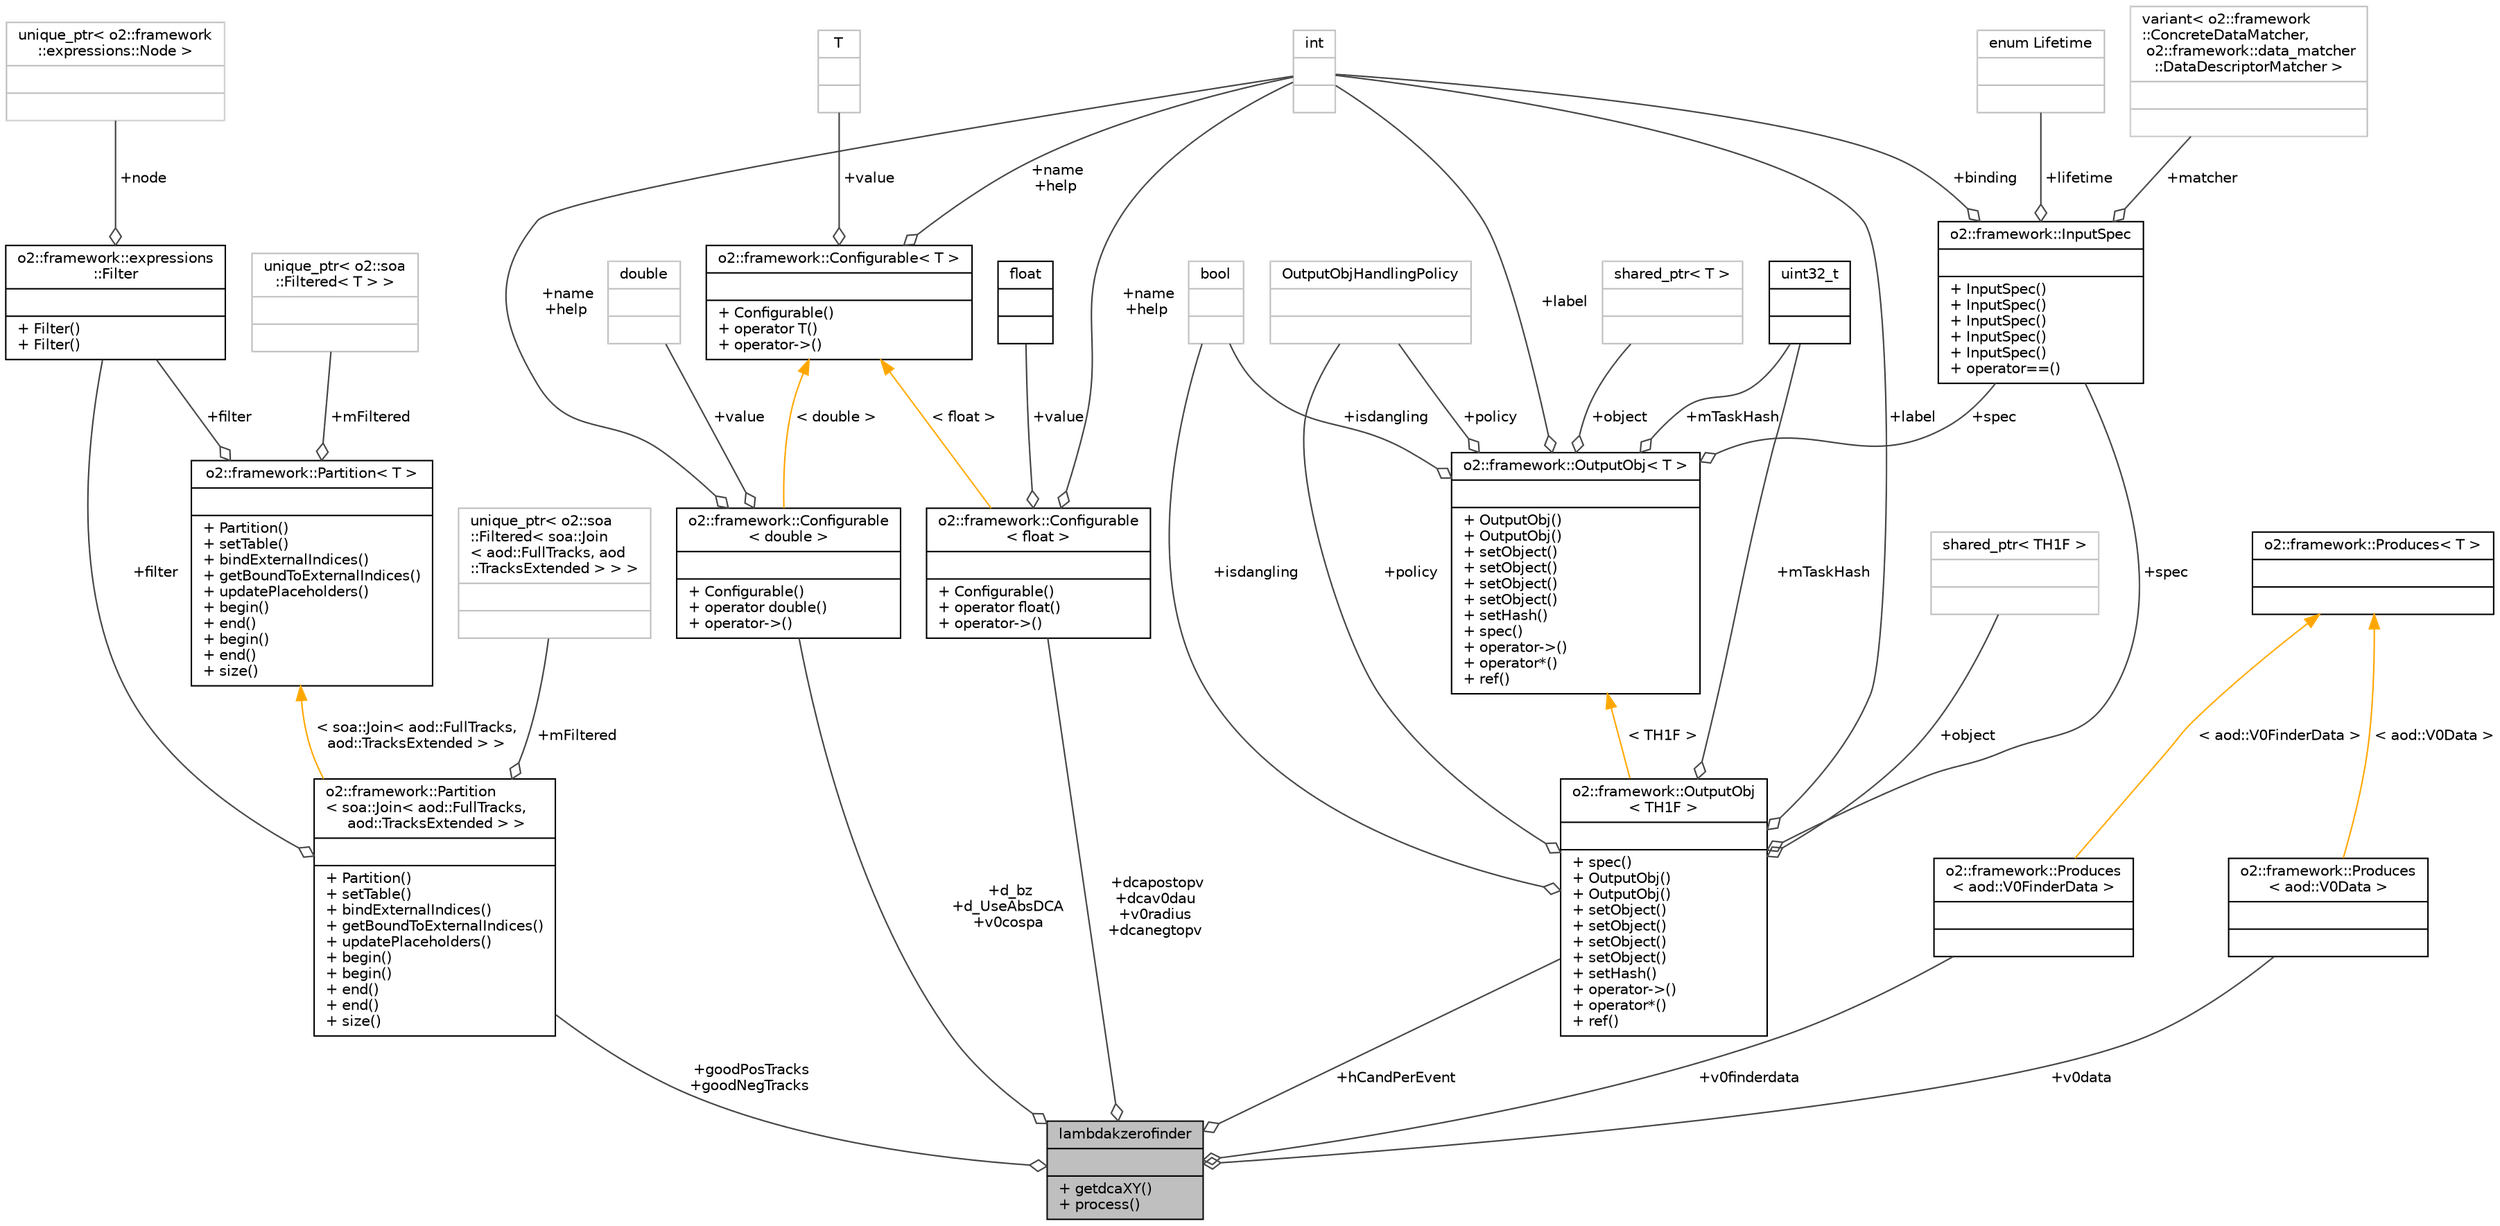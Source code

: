 digraph "lambdakzerofinder"
{
 // INTERACTIVE_SVG=YES
  bgcolor="transparent";
  edge [fontname="Helvetica",fontsize="10",labelfontname="Helvetica",labelfontsize="10"];
  node [fontname="Helvetica",fontsize="10",shape=record];
  Node1 [label="{lambdakzerofinder\n||+ getdcaXY()\l+ process()\l}",height=0.2,width=0.4,color="black", fillcolor="grey75", style="filled", fontcolor="black"];
  Node2 -> Node1 [color="grey25",fontsize="10",style="solid",label=" +d_bz\n+d_UseAbsDCA\n+v0cospa" ,arrowhead="odiamond",fontname="Helvetica"];
  Node2 [label="{o2::framework::Configurable\l\< double \>\n||+ Configurable()\l+ operator double()\l+ operator-\>()\l}",height=0.2,width=0.4,color="black",URL="$d8/d71/structo2_1_1framework_1_1Configurable.html"];
  Node3 -> Node2 [color="grey25",fontsize="10",style="solid",label=" +value" ,arrowhead="odiamond",fontname="Helvetica"];
  Node3 [label="{double\n||}",height=0.2,width=0.4,color="grey75"];
  Node4 -> Node2 [color="grey25",fontsize="10",style="solid",label=" +name\n+help" ,arrowhead="odiamond",fontname="Helvetica"];
  Node4 [label="{int\n||}",height=0.2,width=0.4,color="grey75"];
  Node5 -> Node2 [dir="back",color="orange",fontsize="10",style="solid",label=" \< double \>" ,fontname="Helvetica"];
  Node5 [label="{o2::framework::Configurable\< T \>\n||+ Configurable()\l+ operator T()\l+ operator-\>()\l}",height=0.2,width=0.4,color="black",URL="$d8/d71/structo2_1_1framework_1_1Configurable.html"];
  Node4 -> Node5 [color="grey25",fontsize="10",style="solid",label=" +name\n+help" ,arrowhead="odiamond",fontname="Helvetica"];
  Node6 -> Node5 [color="grey25",fontsize="10",style="solid",label=" +value" ,arrowhead="odiamond",fontname="Helvetica"];
  Node6 [label="{T\n||}",height=0.2,width=0.4,color="grey75"];
  Node7 -> Node1 [color="grey25",fontsize="10",style="solid",label=" +goodPosTracks\n+goodNegTracks" ,arrowhead="odiamond",fontname="Helvetica"];
  Node7 [label="{o2::framework::Partition\l\< soa::Join\< aod::FullTracks,\l aod::TracksExtended \> \>\n||+ Partition()\l+ setTable()\l+ bindExternalIndices()\l+ getBoundToExternalIndices()\l+ updatePlaceholders()\l+ begin()\l+ begin()\l+ end()\l+ end()\l+ size()\l}",height=0.2,width=0.4,color="black",URL="$d1/dbf/structo2_1_1framework_1_1Partition.html"];
  Node8 -> Node7 [color="grey25",fontsize="10",style="solid",label=" +mFiltered" ,arrowhead="odiamond",fontname="Helvetica"];
  Node8 [label="{unique_ptr\< o2::soa\l::Filtered\< soa::Join\l\< aod::FullTracks, aod\l::TracksExtended \> \> \>\n||}",height=0.2,width=0.4,color="grey75"];
  Node9 -> Node7 [color="grey25",fontsize="10",style="solid",label=" +filter" ,arrowhead="odiamond",fontname="Helvetica"];
  Node9 [label="{o2::framework::expressions\l::Filter\n||+ Filter()\l+ Filter()\l}",height=0.2,width=0.4,color="black",URL="$d1/d9a/structo2_1_1framework_1_1expressions_1_1Filter.html",tooltip="A struct, containing the root of the expression tree. "];
  Node10 -> Node9 [color="grey25",fontsize="10",style="solid",label=" +node" ,arrowhead="odiamond",fontname="Helvetica"];
  Node10 [label="{unique_ptr\< o2::framework\l::expressions::Node \>\n||}",height=0.2,width=0.4,color="grey75"];
  Node11 -> Node7 [dir="back",color="orange",fontsize="10",style="solid",label=" \< soa::Join\< aod::FullTracks,\l aod::TracksExtended \> \>" ,fontname="Helvetica"];
  Node11 [label="{o2::framework::Partition\< T \>\n||+ Partition()\l+ setTable()\l+ bindExternalIndices()\l+ getBoundToExternalIndices()\l+ updatePlaceholders()\l+ begin()\l+ end()\l+ begin()\l+ end()\l+ size()\l}",height=0.2,width=0.4,color="black",URL="$d1/dbf/structo2_1_1framework_1_1Partition.html"];
  Node12 -> Node11 [color="grey25",fontsize="10",style="solid",label=" +mFiltered" ,arrowhead="odiamond",fontname="Helvetica"];
  Node12 [label="{unique_ptr\< o2::soa\l::Filtered\< T \> \>\n||}",height=0.2,width=0.4,color="grey75"];
  Node9 -> Node11 [color="grey25",fontsize="10",style="solid",label=" +filter" ,arrowhead="odiamond",fontname="Helvetica"];
  Node13 -> Node1 [color="grey25",fontsize="10",style="solid",label=" +dcapostopv\n+dcav0dau\n+v0radius\n+dcanegtopv" ,arrowhead="odiamond",fontname="Helvetica"];
  Node13 [label="{o2::framework::Configurable\l\< float \>\n||+ Configurable()\l+ operator float()\l+ operator-\>()\l}",height=0.2,width=0.4,color="black",URL="$d8/d71/structo2_1_1framework_1_1Configurable.html"];
  Node14 -> Node13 [color="grey25",fontsize="10",style="solid",label=" +value" ,arrowhead="odiamond",fontname="Helvetica"];
  Node14 [label="{float\n||}",height=0.2,width=0.4,color="black",URL="$d4/dc3/classfloat.html"];
  Node4 -> Node13 [color="grey25",fontsize="10",style="solid",label=" +name\n+help" ,arrowhead="odiamond",fontname="Helvetica"];
  Node5 -> Node13 [dir="back",color="orange",fontsize="10",style="solid",label=" \< float \>" ,fontname="Helvetica"];
  Node15 -> Node1 [color="grey25",fontsize="10",style="solid",label=" +hCandPerEvent" ,arrowhead="odiamond",fontname="Helvetica"];
  Node15 [label="{o2::framework::OutputObj\l\< TH1F \>\n||+ spec()\l+ OutputObj()\l+ OutputObj()\l+ setObject()\l+ setObject()\l+ setObject()\l+ setObject()\l+ setHash()\l+ operator-\>()\l+ operator*()\l+ ref()\l}",height=0.2,width=0.4,color="black",URL="$d4/d79/structo2_1_1framework_1_1OutputObj.html"];
  Node16 -> Node15 [color="grey25",fontsize="10",style="solid",label=" +policy" ,arrowhead="odiamond",fontname="Helvetica"];
  Node16 [label="{OutputObjHandlingPolicy\n||}",height=0.2,width=0.4,color="grey75"];
  Node17 -> Node15 [color="grey25",fontsize="10",style="solid",label=" +mTaskHash" ,arrowhead="odiamond",fontname="Helvetica"];
  Node17 [label="{uint32_t\n||}",height=0.2,width=0.4,color="black",URL="$d3/d87/classuint32__t.html"];
  Node4 -> Node15 [color="grey25",fontsize="10",style="solid",label=" +label" ,arrowhead="odiamond",fontname="Helvetica"];
  Node18 -> Node15 [color="grey25",fontsize="10",style="solid",label=" +isdangling" ,arrowhead="odiamond",fontname="Helvetica"];
  Node18 [label="{bool\n||}",height=0.2,width=0.4,color="grey75"];
  Node19 -> Node15 [color="grey25",fontsize="10",style="solid",label=" +spec" ,arrowhead="odiamond",fontname="Helvetica"];
  Node19 [label="{o2::framework::InputSpec\n||+ InputSpec()\l+ InputSpec()\l+ InputSpec()\l+ InputSpec()\l+ InputSpec()\l+ operator==()\l}",height=0.2,width=0.4,color="black",URL="$da/d96/structo2_1_1framework_1_1InputSpec.html"];
  Node20 -> Node19 [color="grey25",fontsize="10",style="solid",label=" +lifetime" ,arrowhead="odiamond",fontname="Helvetica"];
  Node20 [label="{enum Lifetime\n||}",height=0.2,width=0.4,color="grey75"];
  Node21 -> Node19 [color="grey25",fontsize="10",style="solid",label=" +matcher" ,arrowhead="odiamond",fontname="Helvetica"];
  Node21 [label="{variant\< o2::framework\l::ConcreteDataMatcher,\l o2::framework::data_matcher\l::DataDescriptorMatcher \>\n||}",height=0.2,width=0.4,color="grey75"];
  Node4 -> Node19 [color="grey25",fontsize="10",style="solid",label=" +binding" ,arrowhead="odiamond",fontname="Helvetica"];
  Node22 -> Node15 [color="grey25",fontsize="10",style="solid",label=" +object" ,arrowhead="odiamond",fontname="Helvetica"];
  Node22 [label="{shared_ptr\< TH1F \>\n||}",height=0.2,width=0.4,color="grey75"];
  Node23 -> Node15 [dir="back",color="orange",fontsize="10",style="solid",label=" \< TH1F \>" ,fontname="Helvetica"];
  Node23 [label="{o2::framework::OutputObj\< T \>\n||+ OutputObj()\l+ OutputObj()\l+ setObject()\l+ setObject()\l+ setObject()\l+ setObject()\l+ setHash()\l+ spec()\l+ operator-\>()\l+ operator*()\l+ ref()\l}",height=0.2,width=0.4,color="black",URL="$d4/d79/structo2_1_1framework_1_1OutputObj.html"];
  Node16 -> Node23 [color="grey25",fontsize="10",style="solid",label=" +policy" ,arrowhead="odiamond",fontname="Helvetica"];
  Node17 -> Node23 [color="grey25",fontsize="10",style="solid",label=" +mTaskHash" ,arrowhead="odiamond",fontname="Helvetica"];
  Node4 -> Node23 [color="grey25",fontsize="10",style="solid",label=" +label" ,arrowhead="odiamond",fontname="Helvetica"];
  Node24 -> Node23 [color="grey25",fontsize="10",style="solid",label=" +object" ,arrowhead="odiamond",fontname="Helvetica"];
  Node24 [label="{shared_ptr\< T \>\n||}",height=0.2,width=0.4,color="grey75"];
  Node18 -> Node23 [color="grey25",fontsize="10",style="solid",label=" +isdangling" ,arrowhead="odiamond",fontname="Helvetica"];
  Node19 -> Node23 [color="grey25",fontsize="10",style="solid",label=" +spec" ,arrowhead="odiamond",fontname="Helvetica"];
  Node25 -> Node1 [color="grey25",fontsize="10",style="solid",label=" +v0finderdata" ,arrowhead="odiamond",fontname="Helvetica"];
  Node25 [label="{o2::framework::Produces\l\< aod::V0FinderData \>\n||}",height=0.2,width=0.4,color="black",URL="$d6/d86/structo2_1_1framework_1_1Produces.html"];
  Node26 -> Node25 [dir="back",color="orange",fontsize="10",style="solid",label=" \< aod::V0FinderData \>" ,fontname="Helvetica"];
  Node26 [label="{o2::framework::Produces\< T \>\n||}",height=0.2,width=0.4,color="black",URL="$d6/d86/structo2_1_1framework_1_1Produces.html"];
  Node27 -> Node1 [color="grey25",fontsize="10",style="solid",label=" +v0data" ,arrowhead="odiamond",fontname="Helvetica"];
  Node27 [label="{o2::framework::Produces\l\< aod::V0Data \>\n||}",height=0.2,width=0.4,color="black",URL="$d6/d86/structo2_1_1framework_1_1Produces.html"];
  Node26 -> Node27 [dir="back",color="orange",fontsize="10",style="solid",label=" \< aod::V0Data \>" ,fontname="Helvetica"];
}
